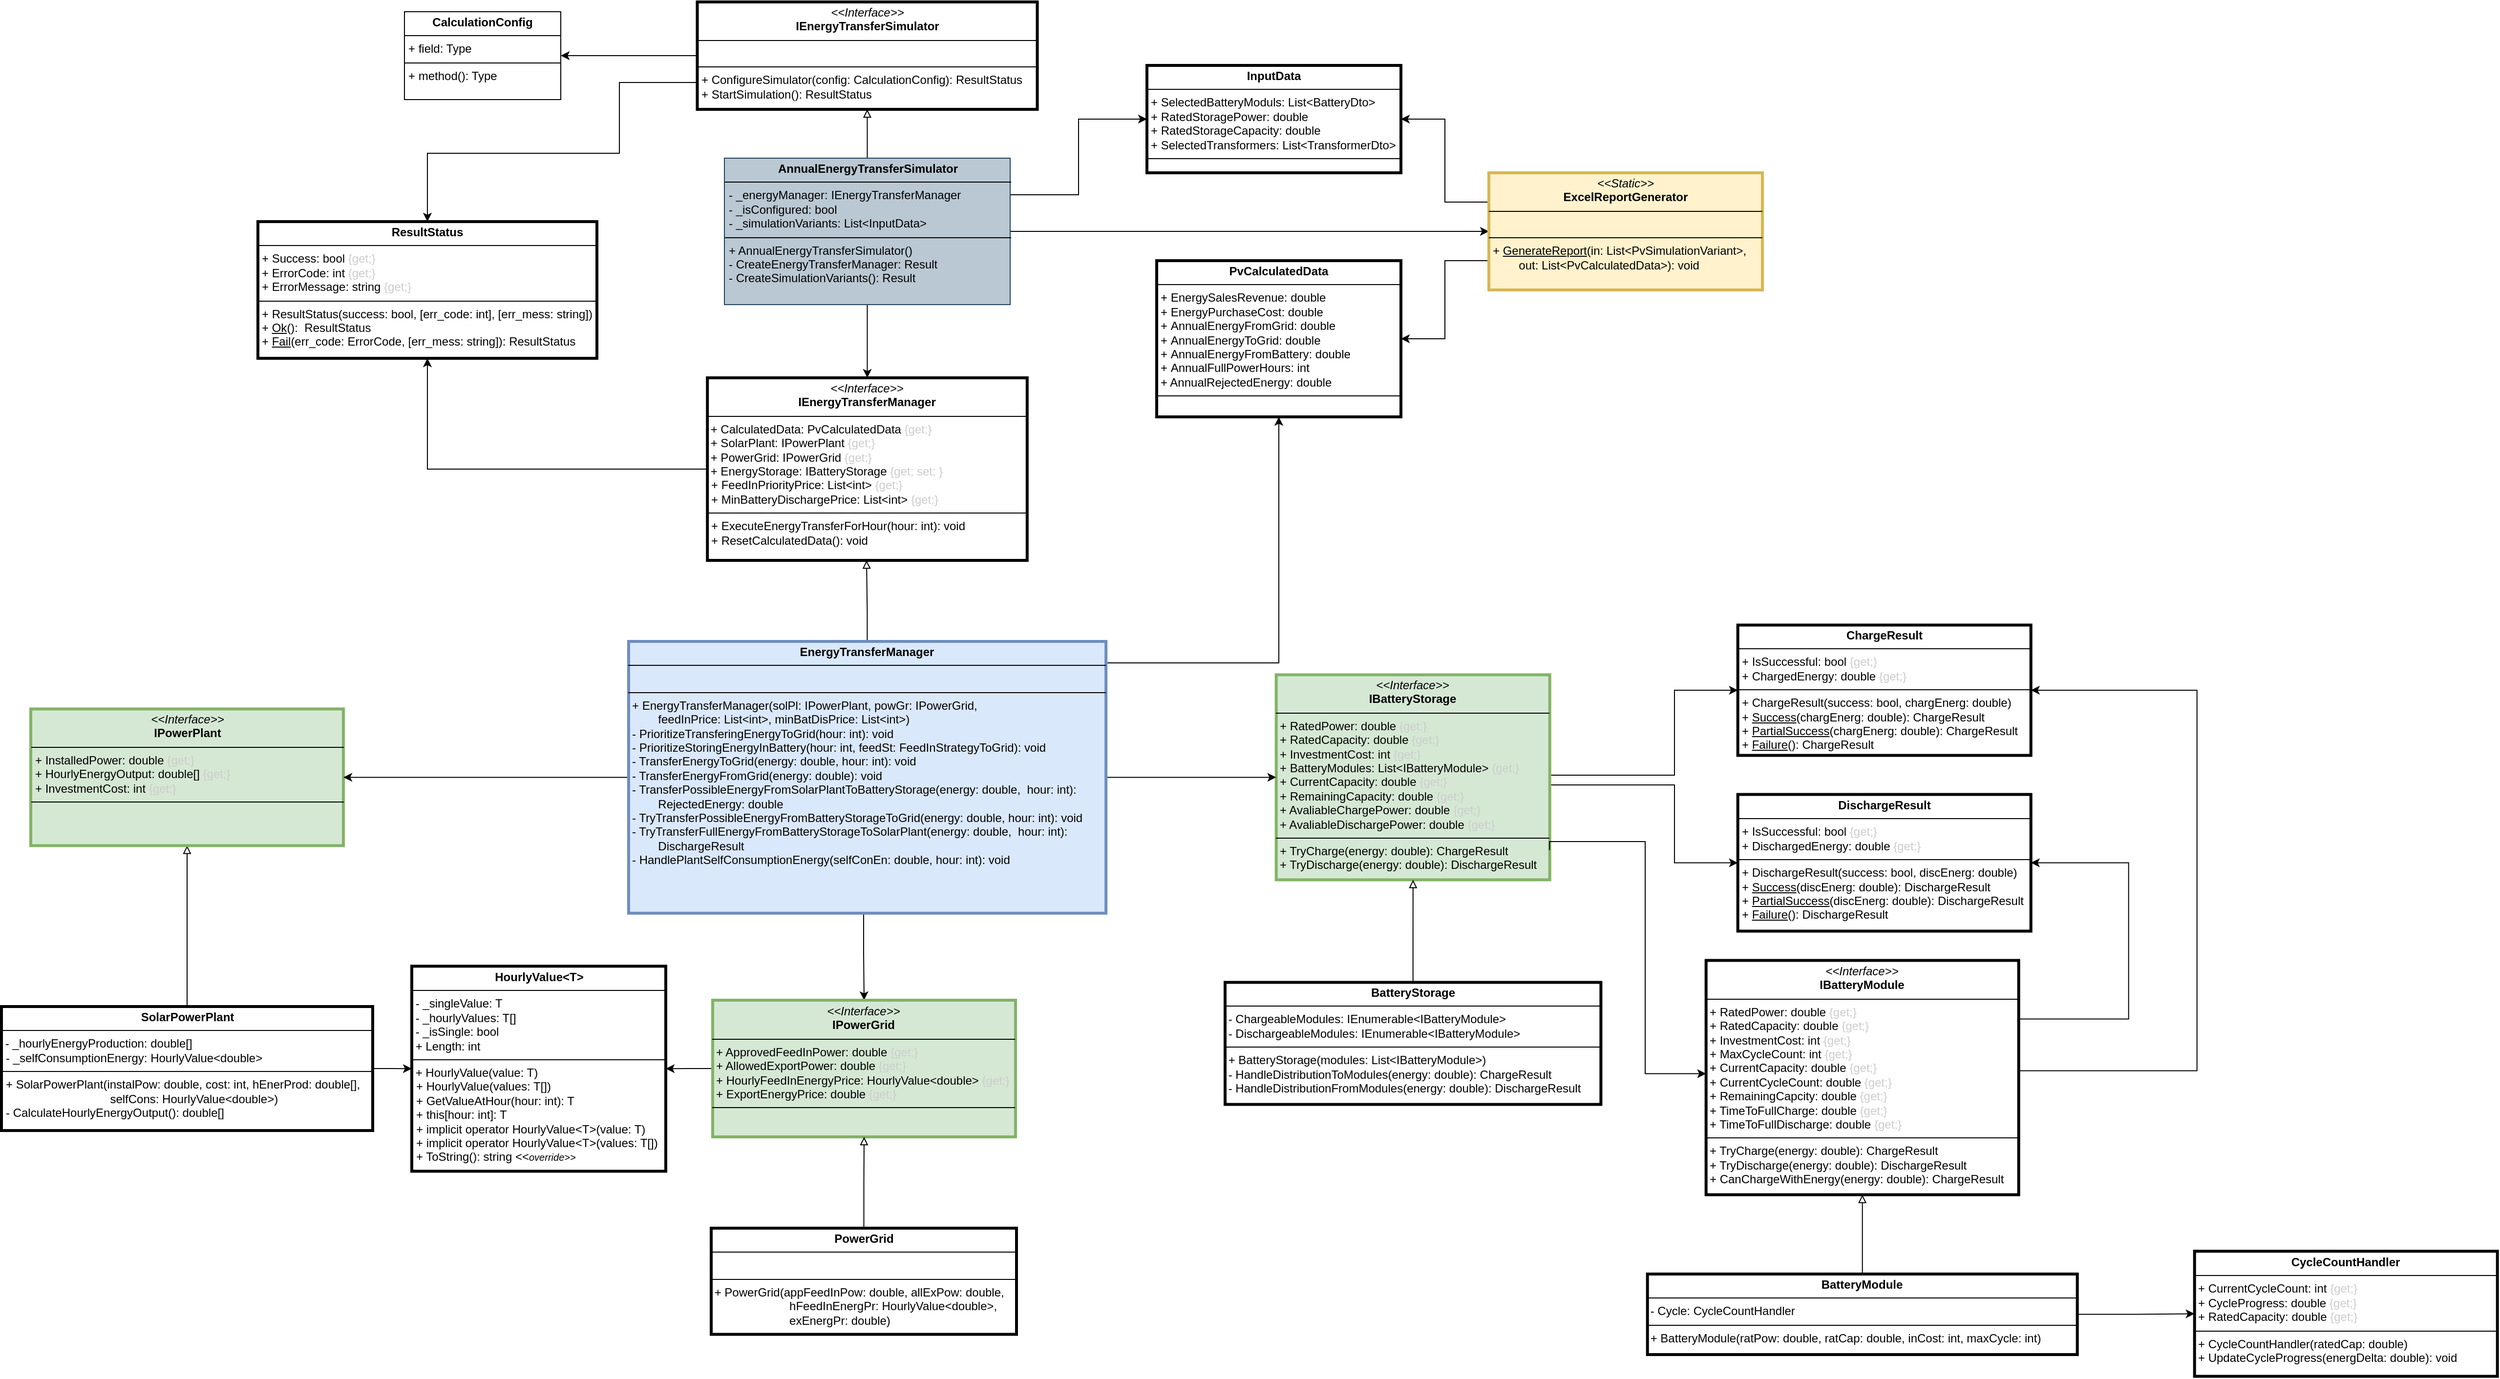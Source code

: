 <mxfile version="28.0.6" pages="2">
  <diagram name="ClassDiagram" id="Fz1SgVb4pIZPQcPt5hbG">
    <mxGraphModel dx="2827" dy="2452" grid="1" gridSize="10" guides="1" tooltips="1" connect="1" arrows="1" fold="1" page="1" pageScale="1" pageWidth="850" pageHeight="1100" math="0" shadow="0">
      <root>
        <mxCell id="0" />
        <mxCell id="1" parent="0" />
        <mxCell id="d4scRSGsKHPp8cbbEbA8-16" style="edgeStyle=orthogonalEdgeStyle;rounded=0;orthogonalLoop=1;jettySize=auto;html=1;entryX=1;entryY=0.5;entryDx=0;entryDy=0;" parent="1" source="d4scRSGsKHPp8cbbEbA8-6" target="xJd2pfn09ynUVpjx_QGJ-13" edge="1">
          <mxGeometry relative="1" as="geometry">
            <mxPoint x="647.5" y="860" as="targetPoint" />
          </mxGeometry>
        </mxCell>
        <mxCell id="xJd2pfn09ynUVpjx_QGJ-7" style="edgeStyle=orthogonalEdgeStyle;rounded=0;orthogonalLoop=1;jettySize=auto;html=1;entryX=0.5;entryY=1;entryDx=0;entryDy=0;endArrow=block;endFill=0;exitX=0.5;exitY=0;exitDx=0;exitDy=0;" parent="1" source="xJd2pfn09ynUVpjx_QGJ-12" target="xJd2pfn09ynUVpjx_QGJ-10" edge="1">
          <mxGeometry relative="1" as="geometry">
            <mxPoint x="117.5" y="626.25" as="sourcePoint" />
          </mxGeometry>
        </mxCell>
        <mxCell id="xJd2pfn09ynUVpjx_QGJ-8" style="edgeStyle=orthogonalEdgeStyle;rounded=0;orthogonalLoop=1;jettySize=auto;html=1;entryX=0;entryY=0.5;entryDx=0;entryDy=0;exitX=1;exitY=0.5;exitDx=0;exitDy=0;" parent="1" source="xJd2pfn09ynUVpjx_QGJ-12" target="xJd2pfn09ynUVpjx_QGJ-13" edge="1">
          <mxGeometry relative="1" as="geometry">
            <mxPoint x="258.75" y="667.5" as="sourcePoint" />
          </mxGeometry>
        </mxCell>
        <mxCell id="xJd2pfn09ynUVpjx_QGJ-10" value="&lt;p style=&quot;margin:0px;margin-top:4px;text-align:center;&quot;&gt;&lt;i&gt;&amp;lt;&amp;lt;Interface&amp;gt;&amp;gt;&lt;/i&gt;&lt;br&gt;&lt;b&gt;IPowerPlant&lt;/b&gt;&lt;/p&gt;&lt;hr size=&quot;1&quot; style=&quot;border-style:solid;&quot;&gt;&lt;p style=&quot;margin:0px;margin-left:4px;&quot;&gt;+ InstalledPower: double&amp;nbsp;&lt;span style=&quot;color: rgb(204, 204, 204);&quot;&gt;{get;}&lt;/span&gt;&lt;br&gt;+ HourlyEnergyOutput: double[] &lt;span style=&quot;color: rgb(204, 204, 204);&quot;&gt;{get;}&lt;/span&gt;&lt;/p&gt;&lt;p style=&quot;margin:0px;margin-left:4px;&quot;&gt;+ InvestmentCost: int &lt;span style=&quot;color: rgb(204, 204, 204);&quot;&gt;{get;}&lt;/span&gt;&lt;/p&gt;&lt;hr size=&quot;1&quot; style=&quot;border-style:solid;&quot;&gt;&lt;p style=&quot;margin:0px;margin-left:4px;&quot;&gt;&lt;br&gt;&lt;/p&gt;" style="verticalAlign=top;align=left;overflow=fill;html=1;whiteSpace=wrap;fillColor=#d5e8d4;strokeColor=#82b366;strokeWidth=3;" parent="1" vertex="1">
          <mxGeometry x="-42.5" y="459.19" width="320" height="140" as="geometry" />
        </mxCell>
        <mxCell id="xJd2pfn09ynUVpjx_QGJ-12" value="&lt;p style=&quot;margin:0px;margin-top:4px;text-align:center;&quot;&gt;&lt;b&gt;SolarPowerPlant&lt;/b&gt;&lt;/p&gt;&lt;hr size=&quot;1&quot; style=&quot;border-style:solid;&quot;&gt;&amp;nbsp;-&lt;span style=&quot;background-color: transparent; color: light-dark(rgb(0, 0, 0), rgb(255, 255, 255));&quot;&gt;&amp;nbsp;_hourlyEnergyProduction: double[]&lt;/span&gt;&lt;p style=&quot;margin: 0px 0px 0px 4px;&quot;&gt;- _selfConsumptionEnergy: HourlyValue&amp;lt;double&amp;gt;&lt;/p&gt;&lt;hr size=&quot;1&quot; style=&quot;border-style:solid;&quot;&gt;&lt;p style=&quot;margin:0px;margin-left:4px;&quot;&gt;+ SolarPowerPlant(instalPow: double, cost: int, hEnerProd: double[], &lt;span style=&quot;white-space: pre;&quot;&gt;&#x9;&lt;/span&gt;&lt;span style=&quot;white-space: pre;&quot;&gt;&#x9;&lt;/span&gt;&lt;span style=&quot;white-space: pre;&quot;&gt;&#x9;&lt;/span&gt;&lt;span style=&quot;white-space: pre;&quot;&gt;&#x9;&lt;/span&gt;selfCons: HourlyValue&amp;lt;double&amp;gt;)&lt;/p&gt;&lt;p style=&quot;margin:0px;margin-left:4px;&quot;&gt;- CalculateHourlyEnergyOutput(): double[]&lt;/p&gt;" style="verticalAlign=top;align=left;overflow=fill;html=1;whiteSpace=wrap;strokeWidth=3;" parent="1" vertex="1">
          <mxGeometry x="-72.5" y="764" width="380" height="127.01" as="geometry" />
        </mxCell>
        <mxCell id="xJd2pfn09ynUVpjx_QGJ-13" value="&lt;p style=&quot;margin:0px;margin-top:4px;text-align:center;&quot;&gt;&lt;b&gt;HourlyValue&amp;lt;T&amp;gt;&lt;/b&gt;&lt;/p&gt;&lt;hr size=&quot;1&quot; style=&quot;border-style:solid;&quot;&gt;&lt;div&gt;&amp;nbsp;- _singleValue: T&lt;/div&gt;&lt;div&gt;&amp;nbsp;- _hourlyValues: T[]&lt;/div&gt;&lt;div&gt;&amp;nbsp;- _isSingle: bool&lt;/div&gt;&lt;div&gt;&amp;nbsp;+ Length: int&lt;/div&gt;&lt;hr size=&quot;1&quot; style=&quot;border-style:solid;&quot;&gt;&amp;nbsp;+ HourlyValue(value: T)&amp;nbsp; &amp;nbsp; &amp;nbsp; &amp;nbsp; &amp;nbsp; &amp;nbsp; &amp;nbsp; &amp;nbsp; &amp;nbsp;&amp;nbsp;&lt;p style=&quot;margin:0px;margin-left:4px;&quot;&gt;+ HourlyValue(values: T[])&amp;nbsp; &amp;nbsp; &amp;nbsp; &amp;nbsp; &amp;nbsp; &amp;nbsp; &amp;nbsp;&amp;nbsp;&lt;br&gt;+ GetValueAtHour(hour: int): T&lt;/p&gt;&lt;p style=&quot;margin:0px;margin-left:4px;&quot;&gt;+ this[hour: int]: T&lt;/p&gt;&lt;p style=&quot;margin:0px;margin-left:4px;&quot;&gt;+ implicit operator HourlyValue&amp;lt;T&amp;gt;(value: T)&lt;br&gt;+ implicit operator HourlyValue&amp;lt;T&amp;gt;(values: T[])&lt;/p&gt;&lt;p style=&quot;margin:0px;margin-left:4px;&quot;&gt;+ ToString(): string &amp;lt;&amp;lt;&lt;i&gt;&lt;font style=&quot;font-size: 10px;&quot;&gt;override&amp;gt;&amp;gt;&lt;/font&gt;&lt;/i&gt;&lt;/p&gt;" style="verticalAlign=top;align=left;overflow=fill;html=1;whiteSpace=wrap;strokeWidth=3;" parent="1" vertex="1">
          <mxGeometry x="347.5" y="722.68" width="260" height="210" as="geometry" />
        </mxCell>
        <mxCell id="74v_1Q-8GCGpm79nwkMR-2" style="edgeStyle=orthogonalEdgeStyle;rounded=0;orthogonalLoop=1;jettySize=auto;html=1;entryX=1;entryY=0.5;entryDx=0;entryDy=0;" parent="1" source="xJd2pfn09ynUVpjx_QGJ-14" target="jiTqrFprnVyUfZZ7GHk6-1" edge="1">
          <mxGeometry relative="1" as="geometry">
            <Array as="points">
              <mxPoint x="2174.84" y="829.75" />
              <mxPoint x="2174.84" y="439.75" />
            </Array>
          </mxGeometry>
        </mxCell>
        <mxCell id="xJd2pfn09ynUVpjx_QGJ-14" value="&lt;p style=&quot;margin:0px;margin-top:4px;text-align:center;&quot;&gt;&lt;i&gt;&amp;lt;&amp;lt;Interface&amp;gt;&amp;gt;&lt;/i&gt;&lt;br&gt;&lt;b&gt;IBatteryModule&lt;/b&gt;&lt;/p&gt;&lt;hr size=&quot;1&quot; style=&quot;border-style:solid;&quot;&gt;&lt;p style=&quot;margin:0px;margin-left:4px;&quot;&gt;+ RatedPower: double&amp;nbsp;&lt;span style=&quot;color: rgb(204, 204, 204);&quot;&gt;{get;}&lt;/span&gt;&lt;br&gt;+ RatedCapacity: double &lt;span style=&quot;color: rgb(204, 204, 204);&quot;&gt;{get;}&lt;/span&gt;&lt;/p&gt;&lt;p style=&quot;margin:0px;margin-left:4px;&quot;&gt;+ InvestmentCost: int &lt;span style=&quot;color: rgb(204, 204, 204);&quot;&gt;{get;}&lt;/span&gt;&lt;/p&gt;&lt;p style=&quot;margin:0px;margin-left:4px;&quot;&gt;+ MaxCycleCount: int &lt;span style=&quot;color: rgb(204, 204, 204);&quot;&gt;{get;}&lt;/span&gt;&lt;/p&gt;&lt;p style=&quot;margin:0px;margin-left:4px;&quot;&gt;+ CurrentCapacity: double&amp;nbsp;&lt;span style=&quot;color: rgb(204, 204, 204);&quot;&gt;{get;}&lt;/span&gt;&lt;/p&gt;&lt;p style=&quot;margin:0px;margin-left:4px;&quot;&gt;+ CurrentCycleCount: double&amp;nbsp;&lt;span style=&quot;color: rgb(204, 204, 204);&quot;&gt;&lt;font color=&quot;#cccccc&quot;&gt;{get;}&lt;/font&gt;&lt;br&gt;&lt;font style=&quot;color: rgb(0, 0, 0);&quot;&gt;+ RemainingCapcity: double&lt;/font&gt;&lt;/span&gt;&lt;span style=&quot;color: rgb(204, 204, 204);&quot;&gt;&amp;nbsp;&lt;/span&gt;&lt;span style=&quot;color: rgb(204, 204, 204); background-color: transparent;&quot;&gt;{get;}&lt;br&gt;&lt;span style=&quot;color: rgb(204, 204, 204);&quot;&gt;&lt;font style=&quot;color: rgb(0, 0, 0);&quot;&gt;+ TimeToFullCharge: double&lt;/font&gt;&lt;/span&gt;&lt;span style=&quot;color: rgb(204, 204, 204);&quot;&gt;&amp;nbsp;&lt;/span&gt;&lt;span style=&quot;background-color: transparent; color: rgb(204, 204, 204);&quot;&gt;{get;}&lt;br&gt;&lt;span style=&quot;color: rgb(204, 204, 204);&quot;&gt;&lt;font style=&quot;color: rgb(0, 0, 0);&quot;&gt;+ TimeToFullDischarge: double&lt;/font&gt;&lt;/span&gt;&lt;span style=&quot;color: rgb(204, 204, 204);&quot;&gt;&amp;nbsp;&lt;/span&gt;&lt;span style=&quot;background-color: transparent; color: rgb(204, 204, 204);&quot;&gt;{get;}&lt;/span&gt;&lt;/span&gt;&lt;/span&gt;&lt;/p&gt;&lt;hr size=&quot;1&quot; style=&quot;border-style:solid;&quot;&gt;&lt;p style=&quot;margin:0px;margin-left:4px;&quot;&gt;+ TryCharge(energy: double): ChargeResult&lt;/p&gt;&lt;p style=&quot;margin:0px;margin-left:4px;&quot;&gt;+ TryDischarge(energy: double): DischargeResult&lt;/p&gt;&lt;p style=&quot;margin:0px;margin-left:4px;&quot;&gt;+ CanChargeWithEnergy(energy: double): ChargeResult&lt;/p&gt;" style="verticalAlign=top;align=left;overflow=fill;html=1;whiteSpace=wrap;strokeWidth=3;" parent="1" vertex="1">
          <mxGeometry x="1672.34" y="716.75" width="320" height="240" as="geometry" />
        </mxCell>
        <mxCell id="xJd2pfn09ynUVpjx_QGJ-15" value="" style="edgeStyle=orthogonalEdgeStyle;rounded=0;orthogonalLoop=1;jettySize=auto;html=1;endArrow=block;endFill=0;" parent="1" source="xJd2pfn09ynUVpjx_QGJ-16" target="xJd2pfn09ynUVpjx_QGJ-14" edge="1">
          <mxGeometry relative="1" as="geometry" />
        </mxCell>
        <mxCell id="xJd2pfn09ynUVpjx_QGJ-22" value="" style="edgeStyle=orthogonalEdgeStyle;rounded=0;orthogonalLoop=1;jettySize=auto;html=1;" parent="1" source="xJd2pfn09ynUVpjx_QGJ-16" target="xJd2pfn09ynUVpjx_QGJ-21" edge="1">
          <mxGeometry relative="1" as="geometry" />
        </mxCell>
        <mxCell id="xJd2pfn09ynUVpjx_QGJ-16" value="&lt;p style=&quot;margin:0px;margin-top:4px;text-align:center;&quot;&gt;&lt;b&gt;BatteryModule&lt;/b&gt;&lt;/p&gt;&lt;hr size=&quot;1&quot; style=&quot;border-style:solid;&quot;&gt;&lt;div&gt;&amp;nbsp;&lt;span style=&quot;background-color: transparent; color: light-dark(rgb(0, 0, 0), rgb(255, 255, 255));&quot;&gt;- Cycle: CycleCountHandler&lt;/span&gt;&lt;/div&gt;&lt;hr size=&quot;1&quot; style=&quot;border-style:solid;&quot;&gt;&amp;nbsp;+ BatteryModule(ratPow: double, ratCap: double, inCost: int, maxCycle: int)" style="verticalAlign=top;align=left;overflow=fill;html=1;whiteSpace=wrap;strokeWidth=3;" parent="1" vertex="1">
          <mxGeometry x="1612.34" y="1037.99" width="440" height="82.5" as="geometry" />
        </mxCell>
        <mxCell id="jiTqrFprnVyUfZZ7GHk6-3" style="edgeStyle=orthogonalEdgeStyle;rounded=0;orthogonalLoop=1;jettySize=auto;html=1;entryX=0;entryY=0.5;entryDx=0;entryDy=0;" parent="1" source="xJd2pfn09ynUVpjx_QGJ-17" target="jiTqrFprnVyUfZZ7GHk6-1" edge="1">
          <mxGeometry relative="1" as="geometry">
            <Array as="points">
              <mxPoint x="1640" y="527" />
              <mxPoint x="1640" y="440" />
            </Array>
          </mxGeometry>
        </mxCell>
        <mxCell id="jiTqrFprnVyUfZZ7GHk6-4" style="edgeStyle=orthogonalEdgeStyle;rounded=0;orthogonalLoop=1;jettySize=auto;html=1;entryX=0;entryY=0.5;entryDx=0;entryDy=0;" parent="1" source="xJd2pfn09ynUVpjx_QGJ-17" target="jiTqrFprnVyUfZZ7GHk6-2" edge="1">
          <mxGeometry relative="1" as="geometry">
            <Array as="points">
              <mxPoint x="1640" y="537" />
              <mxPoint x="1640" y="617" />
            </Array>
          </mxGeometry>
        </mxCell>
        <mxCell id="xJd2pfn09ynUVpjx_QGJ-17" value="&lt;p style=&quot;margin:0px;margin-top:4px;text-align:center;&quot;&gt;&lt;i&gt;&amp;lt;&amp;lt;Interface&amp;gt;&amp;gt;&lt;/i&gt;&lt;br&gt;&lt;b&gt;IBatteryStorage&lt;/b&gt;&lt;/p&gt;&lt;hr size=&quot;1&quot; style=&quot;border-style:solid;&quot;&gt;&lt;p style=&quot;margin:0px;margin-left:4px;&quot;&gt;+ RatedPower: double&amp;nbsp;&lt;span style=&quot;color: rgb(204, 204, 204);&quot;&gt;{get;}&lt;/span&gt;&lt;br&gt;+ RatedCapacity: double &lt;span style=&quot;color: rgb(204, 204, 204);&quot;&gt;{get;}&lt;/span&gt;&lt;/p&gt;&lt;p style=&quot;margin:0px;margin-left:4px;&quot;&gt;+ InvestmentCost: int &lt;span style=&quot;color: rgb(204, 204, 204);&quot;&gt;{get;}&lt;/span&gt;&lt;/p&gt;&lt;p style=&quot;margin:0px;margin-left:4px;&quot;&gt;+ BatteryModules: List&amp;lt;IBatteryModule&amp;gt;&amp;nbsp;&lt;span style=&quot;color: rgb(204, 204, 204);&quot;&gt;{get;}&lt;/span&gt;&lt;/p&gt;&lt;p style=&quot;margin:0px;margin-left:4px;&quot;&gt;+ CurrentCapacity: double&amp;nbsp;&lt;span style=&quot;color: rgb(204, 204, 204);&quot;&gt;{get;}&lt;br&gt;&lt;span style=&quot;color: rgb(0, 0, 0);&quot;&gt;+ RemainingCapacity: double&amp;nbsp;&lt;/span&gt;&lt;span style=&quot;color: rgb(204, 204, 204);&quot;&gt;{get;}&lt;/span&gt;&lt;/span&gt;&lt;/p&gt;&lt;p style=&quot;margin:0px;margin-left:4px;&quot;&gt;+ AvaliableChargePower: double&amp;nbsp;&lt;span style=&quot;color: rgb(204, 204, 204);&quot;&gt;{get;}&lt;/span&gt;&lt;/p&gt;&lt;p style=&quot;margin:0px;margin-left:4px;&quot;&gt;&lt;span style=&quot;color: rgb(204, 204, 204);&quot;&gt;&lt;span style=&quot;color: rgb(0, 0, 0);&quot;&gt;+ AvaliableDischargePower: double&amp;nbsp;&lt;/span&gt;&lt;span style=&quot;color: rgb(204, 204, 204);&quot;&gt;{get;}&lt;/span&gt;&lt;/span&gt;&lt;/p&gt;&lt;hr size=&quot;1&quot; style=&quot;border-style:solid;&quot;&gt;&lt;p style=&quot;margin:0px;margin-left:4px;&quot;&gt;+ TryCharge(energy: double): ChargeResult&lt;/p&gt;&lt;p style=&quot;margin:0px;margin-left:4px;&quot;&gt;+ TryDischarge(energy: double): DischargeResult&lt;/p&gt;" style="verticalAlign=top;align=left;overflow=fill;html=1;whiteSpace=wrap;fillColor=#d5e8d4;strokeColor=#82b366;strokeWidth=3;" parent="1" vertex="1">
          <mxGeometry x="1232.35" y="424.19" width="280" height="210" as="geometry" />
        </mxCell>
        <mxCell id="xJd2pfn09ynUVpjx_QGJ-18" value="" style="edgeStyle=orthogonalEdgeStyle;rounded=0;orthogonalLoop=1;jettySize=auto;html=1;endArrow=block;endFill=0;" parent="1" source="xJd2pfn09ynUVpjx_QGJ-20" target="xJd2pfn09ynUVpjx_QGJ-17" edge="1">
          <mxGeometry relative="1" as="geometry" />
        </mxCell>
        <mxCell id="xJd2pfn09ynUVpjx_QGJ-19" style="edgeStyle=orthogonalEdgeStyle;rounded=0;orthogonalLoop=1;jettySize=auto;html=1;entryX=0;entryY=0.5;entryDx=0;entryDy=0;exitX=0.999;exitY=0.855;exitDx=0;exitDy=0;exitPerimeter=0;" parent="1" source="xJd2pfn09ynUVpjx_QGJ-17" edge="1">
          <mxGeometry relative="1" as="geometry">
            <Array as="points">
              <mxPoint x="1610" y="595" />
              <mxPoint x="1610" y="833" />
            </Array>
            <mxPoint x="1514.84" y="651.75" as="sourcePoint" />
            <mxPoint x="1672.34" y="832.75" as="targetPoint" />
          </mxGeometry>
        </mxCell>
        <mxCell id="xJd2pfn09ynUVpjx_QGJ-20" value="&lt;p style=&quot;margin:0px;margin-top:4px;text-align:center;&quot;&gt;&lt;b&gt;BatteryStorage&lt;/b&gt;&lt;/p&gt;&lt;hr size=&quot;1&quot; style=&quot;border-style:solid;&quot;&gt;&lt;div&gt;&amp;nbsp;- ChargeableModules: IEnumerable&amp;lt;IBatteryModule&amp;gt;&lt;br&gt;&amp;nbsp;- DischargeableModules: IEnumerable&amp;lt;IBatteryModule&amp;gt;&lt;/div&gt;&lt;hr size=&quot;1&quot; style=&quot;border-style:solid;&quot;&gt;&amp;nbsp;+ BatteryStorage(modules: List&amp;lt;IBatteryModule&amp;gt;)&lt;div&gt;&amp;nbsp;- HandleDistributionToModules(energy: double): ChargeResult&lt;/div&gt;&lt;div&gt;&amp;nbsp;- HandleDistributionFromModules(energy: double): DischargeResult&lt;/div&gt;" style="verticalAlign=top;align=left;overflow=fill;html=1;whiteSpace=wrap;strokeWidth=3;" parent="1" vertex="1">
          <mxGeometry x="1180.0" y="739.24" width="384.69" height="125.01" as="geometry" />
        </mxCell>
        <mxCell id="xJd2pfn09ynUVpjx_QGJ-21" value="&lt;p style=&quot;margin:0px;margin-top:4px;text-align:center;&quot;&gt;&lt;b&gt;CycleCountHandler&lt;/b&gt;&lt;/p&gt;&lt;hr size=&quot;1&quot; style=&quot;border-style:solid;&quot;&gt;&lt;p style=&quot;margin:0px;margin-left:4px;&quot;&gt;&lt;span style=&quot;background-color: transparent; color: light-dark(rgb(0, 0, 0), rgb(255, 255, 255));&quot;&gt;+ CurrentCycleCount: int&amp;nbsp;&lt;/span&gt;&lt;span style=&quot;background-color: transparent; color: rgb(204, 204, 204);&quot;&gt;{get;}&lt;/span&gt;&lt;/p&gt;&lt;p style=&quot;margin:0px;margin-left:4px;&quot;&gt;+ CycleProgress: double&amp;nbsp;&lt;span style=&quot;color: rgb(204, 204, 204);&quot;&gt;{get;}&lt;/span&gt;&lt;/p&gt;&lt;p style=&quot;margin:0px;margin-left:4px;&quot;&gt;+ RatedCapacity: double&amp;nbsp;&lt;span style=&quot;color: rgb(204, 204, 204);&quot;&gt;{get;}&lt;/span&gt;&lt;/p&gt;&lt;hr size=&quot;1&quot; style=&quot;border-style:solid;&quot;&gt;&lt;p style=&quot;margin:0px;margin-left:4px;&quot;&gt;+ CycleCountHandler(ratedCap: double)&lt;/p&gt;&lt;p style=&quot;margin:0px;margin-left:4px;&quot;&gt;+ UpdateCycleProgress(energDelta: double): void&lt;/p&gt;" style="verticalAlign=top;align=left;overflow=fill;html=1;whiteSpace=wrap;strokeWidth=3;" parent="1" vertex="1">
          <mxGeometry x="2172.34" y="1014.62" width="310" height="128.13" as="geometry" />
        </mxCell>
        <mxCell id="qoGXGnl5xCeZF2z-fg2N-1" style="edgeStyle=orthogonalEdgeStyle;rounded=0;orthogonalLoop=1;jettySize=auto;html=1;entryX=0.5;entryY=1;entryDx=0;entryDy=0;" parent="1" source="d4scRSGsKHPp8cbbEbA8-1" target="36R46VaEtXLXS3W97MRg-3" edge="1">
          <mxGeometry relative="1" as="geometry" />
        </mxCell>
        <mxCell id="d4scRSGsKHPp8cbbEbA8-1" value="&lt;p style=&quot;margin:0px;margin-top:4px;text-align:center;&quot;&gt;&lt;i&gt;&amp;lt;&amp;lt;Interface&amp;gt;&amp;gt;&lt;/i&gt;&lt;br&gt;&lt;b&gt;IEnergyTransferManager&lt;/b&gt;&lt;/p&gt;&lt;hr size=&quot;1&quot; style=&quot;border-style:solid;&quot;&gt;&amp;nbsp;+ CalculatedData: PvCalculatedData&amp;nbsp;&lt;span style=&quot;color: rgb(204, 204, 204);&quot;&gt;{get;}&lt;/span&gt;&lt;div&gt;&lt;font color=&quot;#cccccc&quot;&gt;&amp;nbsp;&lt;/font&gt;&lt;font style=&quot;color: rgb(0, 0, 0);&quot;&gt;+ SolarPlant: IPowerPlant&lt;/font&gt;&lt;font color=&quot;#cccccc&quot;&gt;&amp;nbsp;&lt;/font&gt;&lt;span style=&quot;color: rgb(204, 204, 204);&quot;&gt;{get;}&lt;/span&gt;&lt;/div&gt;&lt;div&gt;&lt;font color=&quot;#cccccc&quot;&gt;&amp;nbsp;&lt;/font&gt;&lt;font style=&quot;color: rgb(0, 0, 0);&quot;&gt;+ PowerGrid: IPowerGrid&amp;nbsp;&lt;/font&gt;&lt;span style=&quot;color: rgb(204, 204, 204);&quot;&gt;{get;}&lt;br&gt;&lt;font color=&quot;#cccccc&quot;&gt;&amp;nbsp;&lt;/font&gt;&lt;font style=&quot;color: rgb(0, 0, 0);&quot;&gt;+ EnergyStorage: IBatteryStorage&lt;/font&gt;&lt;font style=&quot;color: rgb(0, 0, 0);&quot;&gt;&amp;nbsp;&lt;/font&gt;&lt;span style=&quot;color: rgb(204, 204, 204);&quot;&gt;{get; set; }&lt;/span&gt;&lt;/span&gt;&lt;/div&gt;&lt;p style=&quot;margin: 0px 0px 0px 4px;&quot;&gt;+ FeedInPriorityPrice: List&amp;lt;int&amp;gt;&lt;font style=&quot;background-color: transparent; color: rgb(0, 0, 0);&quot;&gt;&amp;nbsp;&lt;/font&gt;&lt;span style=&quot;background-color: transparent; color: rgb(204, 204, 204);&quot;&gt;{get;}&lt;/span&gt;&lt;/p&gt;&lt;p style=&quot;margin: 0px 0px 0px 4px;&quot;&gt;+ MinBatteryDischargePrice: List&amp;lt;int&amp;gt;&lt;font style=&quot;background-color: transparent; color: rgb(0, 0, 0);&quot;&gt;&amp;nbsp;&lt;/font&gt;&lt;span style=&quot;background-color: transparent; color: rgb(204, 204, 204);&quot;&gt;{get;}&lt;/span&gt;&lt;/p&gt;&lt;div&gt;&lt;div&gt;&lt;div&gt;&lt;hr size=&quot;1&quot; style=&quot;border-style:solid;&quot;&gt;&lt;p style=&quot;margin:0px;margin-left:4px;&quot;&gt;+ ExecuteEnergyTransferForHour(hour: int): void&lt;/p&gt;&lt;p style=&quot;margin:0px;margin-left:4px;&quot;&gt;+ ResetCalculatedData(): void&lt;/p&gt;&lt;/div&gt;&lt;/div&gt;&lt;/div&gt;" style="verticalAlign=top;align=left;overflow=fill;html=1;whiteSpace=wrap;strokeWidth=3;" parent="1" vertex="1">
          <mxGeometry x="650.1" y="120" width="327.31" height="187" as="geometry" />
        </mxCell>
        <mxCell id="d4scRSGsKHPp8cbbEbA8-3" value="" style="edgeStyle=orthogonalEdgeStyle;rounded=0;orthogonalLoop=1;jettySize=auto;html=1;endArrow=block;endFill=0;" parent="1" source="d4scRSGsKHPp8cbbEbA8-2" target="d4scRSGsKHPp8cbbEbA8-1" edge="1">
          <mxGeometry relative="1" as="geometry">
            <Array as="points">
              <mxPoint x="813" y="360" />
              <mxPoint x="813" y="360" />
            </Array>
          </mxGeometry>
        </mxCell>
        <mxCell id="d4scRSGsKHPp8cbbEbA8-4" style="edgeStyle=orthogonalEdgeStyle;rounded=0;orthogonalLoop=1;jettySize=auto;html=1;entryX=1;entryY=0.5;entryDx=0;entryDy=0;" parent="1" source="d4scRSGsKHPp8cbbEbA8-2" target="xJd2pfn09ynUVpjx_QGJ-10" edge="1">
          <mxGeometry relative="1" as="geometry" />
        </mxCell>
        <mxCell id="d4scRSGsKHPp8cbbEbA8-5" style="edgeStyle=orthogonalEdgeStyle;rounded=0;orthogonalLoop=1;jettySize=auto;html=1;entryX=0;entryY=0.5;entryDx=0;entryDy=0;" parent="1" source="d4scRSGsKHPp8cbbEbA8-2" target="xJd2pfn09ynUVpjx_QGJ-17" edge="1">
          <mxGeometry relative="1" as="geometry" />
        </mxCell>
        <mxCell id="d4scRSGsKHPp8cbbEbA8-8" style="edgeStyle=orthogonalEdgeStyle;rounded=0;orthogonalLoop=1;jettySize=auto;html=1;entryX=0.5;entryY=0;entryDx=0;entryDy=0;" parent="1" target="d4scRSGsKHPp8cbbEbA8-6" edge="1">
          <mxGeometry relative="1" as="geometry">
            <mxPoint x="815.727" y="660.0" as="sourcePoint" />
            <mxPoint x="840" y="710" as="targetPoint" />
            <Array as="points">
              <mxPoint x="810" y="660" />
              <mxPoint x="810" y="710" />
              <mxPoint x="811" y="710" />
            </Array>
          </mxGeometry>
        </mxCell>
        <mxCell id="jiTqrFprnVyUfZZ7GHk6-19" style="edgeStyle=orthogonalEdgeStyle;rounded=0;orthogonalLoop=1;jettySize=auto;html=1;exitX=1.003;exitY=0.079;exitDx=0;exitDy=0;entryX=0.5;entryY=1;entryDx=0;entryDy=0;exitPerimeter=0;" parent="1" source="d4scRSGsKHPp8cbbEbA8-2" target="jiTqrFprnVyUfZZ7GHk6-8" edge="1">
          <mxGeometry relative="1" as="geometry">
            <Array as="points">
              <mxPoint x="1235" y="412" />
            </Array>
          </mxGeometry>
        </mxCell>
        <mxCell id="d4scRSGsKHPp8cbbEbA8-2" value="&lt;p style=&quot;margin:0px;margin-top:4px;text-align:center;&quot;&gt;&lt;b&gt;EnergyTransferManager&lt;/b&gt;&lt;/p&gt;&lt;hr size=&quot;1&quot; style=&quot;border-style:solid;&quot;&gt;&lt;p style=&quot;margin:0px;margin-left:4px;&quot;&gt;&lt;br&gt;&lt;/p&gt;&lt;hr size=&quot;1&quot; style=&quot;border-style:solid;&quot;&gt;&lt;p style=&quot;margin:0px;margin-left:4px;&quot;&gt;+ EnergyTransferManager(solPl: IPowerPlant, powGr: IPowerGrid, &lt;br&gt;&lt;span style=&quot;white-space: pre;&quot;&gt;&#x9;&lt;/span&gt;feedInPrice: List&amp;lt;int&amp;gt;,&amp;nbsp;&lt;span style=&quot;background-color: transparent; color: light-dark(rgb(0, 0, 0), rgb(255, 255, 255));&quot;&gt;minBatDisPrice: List&amp;lt;int&amp;gt;)&lt;/span&gt;&lt;/p&gt;&lt;p style=&quot;margin:0px;margin-left:4px;&quot;&gt;- PrioritizeTransferingEnergyToGrid(hour: int): void&lt;/p&gt;&lt;p style=&quot;margin:0px;margin-left:4px;&quot;&gt;- PrioritizeStoringEnergyInBattery(hour: int, feedSt: FeedInStrategyToGrid): void&lt;/p&gt;&lt;p style=&quot;margin:0px;margin-left:4px;&quot;&gt;- TransferEnergyToGrid(energy: double, hour: int): void&lt;/p&gt;&lt;p style=&quot;margin:0px;margin-left:4px;&quot;&gt;- TransferEnergyFromGrid(energy: double): void&lt;/p&gt;&lt;p style=&quot;margin:0px;margin-left:4px;&quot;&gt;- TransferPossibleEnergyFromSolarPlantToBatteryStorage(energy: double,&amp;nbsp; hour: int): &lt;span style=&quot;white-space: pre;&quot;&gt;&#x9;&lt;/span&gt;RejectedEnergy: double&lt;/p&gt;&lt;p style=&quot;margin:0px;margin-left:4px;&quot;&gt;- TryTransferPossibleEnergyFromBatteryStorageToGrid(energy: double, hour: int): void&lt;/p&gt;&lt;p style=&quot;margin:0px;margin-left:4px;&quot;&gt;- TryTransferFullEnergyFromBatteryStorageToSolarPlant(energy: double,&amp;nbsp; hour: int): &lt;span style=&quot;white-space: pre;&quot;&gt;&#x9;&lt;/span&gt;DischargeResult&lt;/p&gt;&lt;p style=&quot;margin:0px;margin-left:4px;&quot;&gt;- HandlePlantSelfConsumptionEnergy(selfConEn: double, hour: int): void&lt;/p&gt;&lt;p style=&quot;margin:0px;margin-left:4px;&quot;&gt;&lt;br&gt;&lt;/p&gt;&lt;p style=&quot;margin:0px;margin-left:4px;&quot;&gt;&lt;/p&gt;" style="verticalAlign=top;align=left;overflow=fill;html=1;whiteSpace=wrap;fillColor=#dae8fc;strokeColor=#6c8ebf;strokeWidth=3;" parent="1" vertex="1">
          <mxGeometry x="569.44" y="390" width="488.63" height="278.38" as="geometry" />
        </mxCell>
        <mxCell id="d4scRSGsKHPp8cbbEbA8-6" value="&lt;p style=&quot;margin:0px;margin-top:4px;text-align:center;&quot;&gt;&lt;i&gt;&amp;lt;&amp;lt;Interface&amp;gt;&amp;gt;&lt;/i&gt;&lt;br&gt;&lt;b&gt;IPowerGrid&lt;/b&gt;&lt;/p&gt;&lt;hr size=&quot;1&quot; style=&quot;border-style:solid;&quot;&gt;&lt;p style=&quot;margin:0px;margin-left:4px;&quot;&gt;+ ApprovedFeedInPower: double&amp;nbsp;&lt;span style=&quot;color: rgb(204, 204, 204);&quot;&gt;{get;}&lt;/span&gt;&lt;br&gt;+ AllowedExportPower: double&amp;nbsp;&lt;span style=&quot;color: rgb(204, 204, 204);&quot;&gt;{get;}&lt;/span&gt;&lt;/p&gt;&lt;p style=&quot;margin:0px;margin-left:4px;&quot;&gt;+&amp;nbsp;HourlyFeedInEnergyPrice: HourlyValue&amp;lt;double&amp;gt;&amp;nbsp;&lt;span style=&quot;color: rgb(204, 204, 204);&quot;&gt;{get;}&lt;/span&gt;&lt;/p&gt;&lt;p style=&quot;margin:0px;margin-left:4px;&quot;&gt;+ ExportEnergyPrice: double&amp;nbsp;&lt;span style=&quot;color: rgb(204, 204, 204);&quot;&gt;{get;}&lt;/span&gt;&lt;/p&gt;&lt;hr size=&quot;1&quot; style=&quot;border-style:solid;&quot;&gt;&lt;p style=&quot;margin:0px;margin-left:4px;&quot;&gt;&lt;br&gt;&lt;/p&gt;" style="verticalAlign=top;align=left;overflow=fill;html=1;whiteSpace=wrap;fillColor=#d5e8d4;strokeColor=#82b366;strokeWidth=3;" parent="1" vertex="1">
          <mxGeometry x="655.49" y="757.5" width="310.01" height="140" as="geometry" />
        </mxCell>
        <mxCell id="d4scRSGsKHPp8cbbEbA8-9" style="edgeStyle=orthogonalEdgeStyle;rounded=0;orthogonalLoop=1;jettySize=auto;html=1;entryX=0.5;entryY=1;entryDx=0;entryDy=0;endArrow=block;endFill=0;" parent="1" source="d4scRSGsKHPp8cbbEbA8-7" target="d4scRSGsKHPp8cbbEbA8-6" edge="1">
          <mxGeometry relative="1" as="geometry" />
        </mxCell>
        <mxCell id="d4scRSGsKHPp8cbbEbA8-7" value="&lt;p style=&quot;margin:0px;margin-top:4px;text-align:center;&quot;&gt;&lt;b&gt;PowerGrid&lt;/b&gt;&lt;/p&gt;&lt;hr size=&quot;1&quot; style=&quot;border-style:solid;&quot;&gt;&lt;p style=&quot;margin:0px;margin-left:4px;&quot;&gt;&lt;br&gt;&lt;/p&gt;&lt;hr size=&quot;1&quot; style=&quot;border-style:solid;&quot;&gt;&amp;nbsp;+ PowerGrid(appFeedInPow: double, allExPow: double, &lt;span style=&quot;white-space: pre;&quot;&gt;&#x9;&lt;/span&gt;&lt;span style=&quot;white-space: pre;&quot;&gt;&#x9;&lt;/span&gt;&lt;span style=&quot;white-space: pre;&quot;&gt;&#x9;&lt;/span&gt;hFeedInEnergPr: HourlyValue&amp;lt;double&amp;gt;, &lt;span style=&quot;white-space: pre;&quot;&gt;&#x9;&lt;/span&gt;&lt;span style=&quot;white-space: pre;&quot;&gt;&#x9;&lt;/span&gt;&lt;span style=&quot;white-space: pre;&quot;&gt;&#x9;&lt;/span&gt;exEnergPr: double)" style="verticalAlign=top;align=left;overflow=fill;html=1;whiteSpace=wrap;strokeWidth=3;" parent="1" vertex="1">
          <mxGeometry x="653.99" y="991" width="312.51" height="108.76" as="geometry" />
        </mxCell>
        <mxCell id="jiTqrFprnVyUfZZ7GHk6-1" value="&lt;p style=&quot;margin:0px;margin-top:4px;text-align:center;&quot;&gt;&lt;b&gt;ChargeResult&lt;/b&gt;&lt;/p&gt;&lt;hr size=&quot;1&quot; style=&quot;border-style:solid;&quot;&gt;&lt;p style=&quot;margin:0px;margin-left:4px;&quot;&gt;+ IsSuccessful: bool&amp;nbsp;&lt;span style=&quot;color: rgb(204, 204, 204); background-color: transparent;&quot;&gt;{get;}&lt;/span&gt;&lt;/p&gt;&lt;p style=&quot;margin:0px;margin-left:4px;&quot;&gt;+ ChargedEnergy: double&amp;nbsp;&lt;span style=&quot;color: rgb(204, 204, 204); background-color: transparent;&quot;&gt;{get;}&lt;/span&gt;&lt;/p&gt;&lt;hr size=&quot;1&quot; style=&quot;border-style:solid;&quot;&gt;&lt;p style=&quot;margin:0px;margin-left:4px;&quot;&gt;+ ChargeResult(success: bool, chargEnerg: double)&lt;/p&gt;&lt;p style=&quot;margin:0px;margin-left:4px;&quot;&gt;+ &lt;u&gt;Success&lt;/u&gt;(chargEnerg: double): ChargeResult&lt;/p&gt;&lt;p style=&quot;margin:0px;margin-left:4px;&quot;&gt;+ &lt;u&gt;PartialSuccess&lt;/u&gt;(chargEnerg: double): ChargeResult&lt;/p&gt;&lt;p style=&quot;margin:0px;margin-left:4px;&quot;&gt;+ &lt;u&gt;Failure&lt;/u&gt;(): ChargeResult&lt;/p&gt;" style="verticalAlign=top;align=left;overflow=fill;html=1;whiteSpace=wrap;strokeWidth=3;" parent="1" vertex="1">
          <mxGeometry x="1704.84" y="373.25" width="300" height="133.5" as="geometry" />
        </mxCell>
        <mxCell id="jiTqrFprnVyUfZZ7GHk6-2" value="&lt;p style=&quot;margin:0px;margin-top:4px;text-align:center;&quot;&gt;&lt;b&gt;DischargeResult&lt;/b&gt;&lt;/p&gt;&lt;hr size=&quot;1&quot; style=&quot;border-style:solid;&quot;&gt;&lt;p style=&quot;margin:0px;margin-left:4px;&quot;&gt;+ IsSuccessful: bool&amp;nbsp;&lt;span style=&quot;color: rgb(204, 204, 204); background-color: transparent;&quot;&gt;{get;}&lt;/span&gt;&lt;/p&gt;&lt;p style=&quot;margin:0px;margin-left:4px;&quot;&gt;+ DischargedEnergy: double&amp;nbsp;&lt;span style=&quot;color: rgb(204, 204, 204); background-color: transparent;&quot;&gt;{get;}&lt;/span&gt;&lt;/p&gt;&lt;hr size=&quot;1&quot; style=&quot;border-style:solid;&quot;&gt;&lt;p style=&quot;margin:0px;margin-left:4px;&quot;&gt;+ DischargeResult(success: bool, discEnerg: double)&lt;br&gt;&lt;/p&gt;&lt;p style=&quot;margin: 0px 0px 0px 4px;&quot;&gt;+&amp;nbsp;&lt;u&gt;Success&lt;/u&gt;(discEnerg: double): DischargeResult&lt;/p&gt;&lt;p style=&quot;margin: 0px 0px 0px 4px;&quot;&gt;+&amp;nbsp;&lt;u&gt;PartialSuccess&lt;/u&gt;(discEnerg: double): DischargeResult&lt;br&gt;+&amp;nbsp;&lt;u&gt;Failure&lt;/u&gt;(): DischargeResult&lt;/p&gt;" style="verticalAlign=top;align=left;overflow=fill;html=1;whiteSpace=wrap;strokeWidth=3;" parent="1" vertex="1">
          <mxGeometry x="1704.84" y="546.75" width="300" height="140" as="geometry" />
        </mxCell>
        <mxCell id="jiTqrFprnVyUfZZ7GHk6-7" value="&lt;p style=&quot;margin:0px;margin-top:4px;text-align:center;&quot;&gt;&lt;b&gt;InputData&lt;/b&gt;&lt;/p&gt;&lt;hr size=&quot;1&quot; style=&quot;border-style:solid;&quot;&gt;&lt;p style=&quot;margin:0px;margin-left:4px;&quot;&gt;+ SelectedBatteryModuls: List&amp;lt;BatteryDto&amp;gt;&lt;/p&gt;&lt;p style=&quot;margin:0px;margin-left:4px;&quot;&gt;+ RatedStoragePower: double&lt;/p&gt;&lt;p style=&quot;margin:0px;margin-left:4px;&quot;&gt;+ RatedStorageCapacity: double&lt;/p&gt;&lt;p style=&quot;margin:0px;margin-left:4px;&quot;&gt;+ SelectedTransformers: List&amp;lt;TransformerDto&amp;gt;&lt;br&gt;&lt;/p&gt;&lt;hr size=&quot;1&quot; style=&quot;border-style:solid;&quot;&gt;&lt;p style=&quot;margin:0px;margin-left:4px;&quot;&gt;&lt;br&gt;&lt;/p&gt;" style="verticalAlign=top;align=left;overflow=fill;html=1;whiteSpace=wrap;strokeWidth=3;" parent="1" vertex="1">
          <mxGeometry x="1100" y="-200" width="260" height="110" as="geometry" />
        </mxCell>
        <mxCell id="jiTqrFprnVyUfZZ7GHk6-8" value="&lt;p style=&quot;text-align: center; margin: 4px 0px 0px;&quot;&gt;&lt;span style=&quot;background-color: transparent; text-align: left;&quot;&gt;&lt;b&gt;PvCalculatedDat&lt;/b&gt;&lt;/span&gt;&lt;span style=&quot;background-color: transparent; text-align: left;&quot;&gt;&lt;b&gt;a&lt;/b&gt;&lt;/span&gt;&lt;/p&gt;&lt;hr size=&quot;1&quot; style=&quot;border-style:solid;&quot;&gt;&lt;p style=&quot;margin:0px;margin-left:4px;&quot;&gt;+ EnergySalesRevenue: double&lt;/p&gt;&lt;p style=&quot;margin:0px;margin-left:4px;&quot;&gt;+ EnergyPurchaseCost: double&lt;/p&gt;&lt;p style=&quot;margin:0px;margin-left:4px;&quot;&gt;+&amp;nbsp;AnnualEnergyFromGrid: double&lt;/p&gt;&lt;p style=&quot;margin:0px;margin-left:4px;&quot;&gt;+&amp;nbsp;AnnualEnergyToGrid: double&lt;/p&gt;&lt;p style=&quot;margin:0px;margin-left:4px;&quot;&gt;+&amp;nbsp;AnnualEnergyFromBattery: double&lt;/p&gt;&lt;p style=&quot;margin:0px;margin-left:4px;&quot;&gt;+&amp;nbsp;AnnualFullPowerHours: int&lt;br&gt;+ AnnualRejectedEnergy: double&lt;/p&gt;&lt;hr size=&quot;1&quot; style=&quot;border-style:solid;&quot;&gt;&lt;p style=&quot;margin:0px;margin-left:4px;&quot;&gt;&lt;br&gt;&lt;/p&gt;" style="verticalAlign=top;align=left;overflow=fill;html=1;whiteSpace=wrap;strokeWidth=3;" parent="1" vertex="1">
          <mxGeometry x="1110" width="250" height="160" as="geometry" />
        </mxCell>
        <mxCell id="36R46VaEtXLXS3W97MRg-2" style="edgeStyle=orthogonalEdgeStyle;rounded=0;orthogonalLoop=1;jettySize=auto;html=1;entryX=1;entryY=0.5;entryDx=0;entryDy=0;" parent="1" source="jiTqrFprnVyUfZZ7GHk6-11" target="36R46VaEtXLXS3W97MRg-1" edge="1">
          <mxGeometry relative="1" as="geometry" />
        </mxCell>
        <mxCell id="36R46VaEtXLXS3W97MRg-4" style="edgeStyle=orthogonalEdgeStyle;rounded=0;orthogonalLoop=1;jettySize=auto;html=1;exitX=0;exitY=0.75;exitDx=0;exitDy=0;entryX=0.5;entryY=0;entryDx=0;entryDy=0;" parent="1" source="jiTqrFprnVyUfZZ7GHk6-11" target="36R46VaEtXLXS3W97MRg-3" edge="1">
          <mxGeometry relative="1" as="geometry">
            <Array as="points">
              <mxPoint x="560" y="-182" />
              <mxPoint x="560" y="-110" />
              <mxPoint x="364" y="-110" />
            </Array>
            <mxPoint x="450" y="-50" as="targetPoint" />
          </mxGeometry>
        </mxCell>
        <mxCell id="jiTqrFprnVyUfZZ7GHk6-11" value="&lt;p style=&quot;margin:0px;margin-top:4px;text-align:center;&quot;&gt;&lt;i&gt;&amp;lt;&amp;lt;Interface&amp;gt;&amp;gt;&lt;/i&gt;&lt;br&gt;&lt;b&gt;I&lt;/b&gt;&lt;span style=&quot;background-color: transparent; color: light-dark(rgb(0, 0, 0), rgb(255, 255, 255)); text-align: left;&quot;&gt;&lt;b&gt;EnergyTransferSimulator&lt;/b&gt;&lt;/span&gt;&lt;/p&gt;&lt;hr size=&quot;1&quot; style=&quot;border-style:solid;&quot;&gt;&lt;p style=&quot;margin:0px;margin-left:4px;&quot;&gt;&lt;br&gt;&lt;/p&gt;&lt;hr size=&quot;1&quot; style=&quot;border-style:solid;&quot;&gt;&lt;p style=&quot;margin:0px;margin-left:4px;&quot;&gt;+ ConfigureSimulator(config: CalculationConfig): ResultStatus&lt;/p&gt;&lt;p style=&quot;margin:0px;margin-left:4px;&quot;&gt;+ StartSimulation(): ResultStatus&lt;/p&gt;" style="verticalAlign=top;align=left;overflow=fill;html=1;whiteSpace=wrap;strokeWidth=3;" parent="1" vertex="1">
          <mxGeometry x="639.74" y="-265" width="348.03" height="110" as="geometry" />
        </mxCell>
        <mxCell id="jiTqrFprnVyUfZZ7GHk6-13" value="" style="edgeStyle=orthogonalEdgeStyle;rounded=0;orthogonalLoop=1;jettySize=auto;html=1;endArrow=block;endFill=0;" parent="1" source="jiTqrFprnVyUfZZ7GHk6-12" target="jiTqrFprnVyUfZZ7GHk6-11" edge="1">
          <mxGeometry relative="1" as="geometry" />
        </mxCell>
        <mxCell id="jiTqrFprnVyUfZZ7GHk6-15" style="edgeStyle=orthogonalEdgeStyle;rounded=0;orthogonalLoop=1;jettySize=auto;html=1;entryX=0.5;entryY=0;entryDx=0;entryDy=0;" parent="1" source="jiTqrFprnVyUfZZ7GHk6-12" target="d4scRSGsKHPp8cbbEbA8-1" edge="1">
          <mxGeometry relative="1" as="geometry" />
        </mxCell>
        <mxCell id="36R46VaEtXLXS3W97MRg-5" style="edgeStyle=orthogonalEdgeStyle;rounded=0;orthogonalLoop=1;jettySize=auto;html=1;exitX=1;exitY=0.25;exitDx=0;exitDy=0;entryX=0;entryY=0.5;entryDx=0;entryDy=0;" parent="1" source="jiTqrFprnVyUfZZ7GHk6-12" target="jiTqrFprnVyUfZZ7GHk6-7" edge="1">
          <mxGeometry relative="1" as="geometry" />
        </mxCell>
        <mxCell id="36R46VaEtXLXS3W97MRg-10" style="edgeStyle=orthogonalEdgeStyle;rounded=0;orthogonalLoop=1;jettySize=auto;html=1;entryX=0;entryY=0.5;entryDx=0;entryDy=0;" parent="1" source="jiTqrFprnVyUfZZ7GHk6-12" target="36R46VaEtXLXS3W97MRg-7" edge="1">
          <mxGeometry relative="1" as="geometry" />
        </mxCell>
        <mxCell id="jiTqrFprnVyUfZZ7GHk6-12" value="&lt;p style=&quot;margin:0px;margin-top:4px;text-align:center;&quot;&gt;&lt;b&gt;AnnualEnergyTransferSimulator&lt;/b&gt;&lt;/p&gt;&lt;hr size=&quot;1&quot; style=&quot;border-style:solid;&quot;&gt;&lt;p style=&quot;margin:0px;margin-left:4px;&quot;&gt;- _energyManager: IEnergyTransferManager&lt;/p&gt;&lt;p style=&quot;margin:0px;margin-left:4px;&quot;&gt;- _isConfigured: bool&lt;/p&gt;&lt;p style=&quot;margin:0px;margin-left:4px;&quot;&gt;- _simulationVariants: List&amp;lt;InputData&amp;gt;&lt;br&gt;&lt;/p&gt;&lt;hr size=&quot;1&quot; style=&quot;border-style:solid;&quot;&gt;&lt;p style=&quot;margin:0px;margin-left:4px;&quot;&gt;+ AnnualEnergyTransferSimulator()&lt;br&gt;- CreateEnergyTransferManager: Result&lt;/p&gt;&lt;p style=&quot;margin:0px;margin-left:4px;&quot;&gt;- CreateSimulationVariants(): Result&lt;/p&gt;" style="verticalAlign=top;align=left;overflow=fill;html=1;whiteSpace=wrap;fillColor=#bac8d3;strokeColor=#23445d;" parent="1" vertex="1">
          <mxGeometry x="667.5" y="-105" width="292.5" height="150" as="geometry" />
        </mxCell>
        <mxCell id="36R46VaEtXLXS3W97MRg-1" value="&lt;p style=&quot;margin:0px;margin-top:4px;text-align:center;&quot;&gt;&lt;b&gt;CalculationConfig&lt;/b&gt;&lt;/p&gt;&lt;hr size=&quot;1&quot; style=&quot;border-style:solid;&quot;&gt;&lt;p style=&quot;margin:0px;margin-left:4px;&quot;&gt;+ field: Type&lt;/p&gt;&lt;hr size=&quot;1&quot; style=&quot;border-style:solid;&quot;&gt;&lt;p style=&quot;margin:0px;margin-left:4px;&quot;&gt;+ method(): Type&lt;/p&gt;" style="verticalAlign=top;align=left;overflow=fill;html=1;whiteSpace=wrap;" parent="1" vertex="1">
          <mxGeometry x="340" y="-255" width="160" height="90" as="geometry" />
        </mxCell>
        <mxCell id="36R46VaEtXLXS3W97MRg-3" value="&lt;p style=&quot;margin:0px;margin-top:4px;text-align:center;&quot;&gt;&lt;b&gt;ResultStatus&lt;/b&gt;&lt;/p&gt;&lt;hr size=&quot;1&quot; style=&quot;border-style:solid;&quot;&gt;&lt;p style=&quot;margin:0px;margin-left:4px;&quot;&gt;+ Success: bool&amp;nbsp;&lt;span style=&quot;color: rgb(204, 204, 204); background-color: transparent;&quot;&gt;{get;}&lt;/span&gt;&lt;br&gt;&lt;/p&gt;&lt;p style=&quot;margin:0px;margin-left:4px;&quot;&gt;+ ErrorCode: int&amp;nbsp;&lt;span style=&quot;color: rgb(204, 204, 204); background-color: transparent;&quot;&gt;{get;}&lt;/span&gt;&lt;/p&gt;&lt;p style=&quot;margin:0px;margin-left:4px;&quot;&gt;+ ErrorMessage: string&amp;nbsp;&lt;span style=&quot;color: rgb(204, 204, 204); background-color: transparent;&quot;&gt;{get;}&lt;/span&gt;&lt;/p&gt;&lt;hr size=&quot;1&quot; style=&quot;border-style:solid;&quot;&gt;&lt;p style=&quot;margin:0px;margin-left:4px;&quot;&gt;+&amp;nbsp;&lt;span style=&quot;background-color: transparent; color: light-dark(rgb(0, 0, 0), rgb(255, 255, 255));&quot;&gt;ResultStatus(success: bool, [err_code: int],&amp;nbsp;&lt;/span&gt;&lt;span style=&quot;background-color: transparent; color: light-dark(rgb(0, 0, 0), rgb(255, 255, 255));&quot;&gt;[&lt;/span&gt;&lt;span style=&quot;background-color: transparent; color: light-dark(rgb(0, 0, 0), rgb(255, 255, 255));&quot;&gt;err_mess: string])&lt;/span&gt;&lt;/p&gt;&lt;p style=&quot;margin:0px;margin-left:4px;&quot;&gt;&lt;span style=&quot;background-color: transparent; color: light-dark(rgb(0, 0, 0), rgb(255, 255, 255));&quot;&gt;+ &lt;u&gt;Ok&lt;/u&gt;():&amp;nbsp; ResultStatus&lt;/span&gt;&lt;/p&gt;&lt;p style=&quot;margin:0px;margin-left:4px;&quot;&gt;&lt;span style=&quot;background-color: transparent; color: light-dark(rgb(0, 0, 0), rgb(255, 255, 255));&quot;&gt;+ &lt;u&gt;Fail&lt;/u&gt;(err_code: ErrorCode, [err_mess: string]): ResultStatus&lt;/span&gt;&lt;/p&gt;" style="verticalAlign=top;align=left;overflow=fill;html=1;whiteSpace=wrap;strokeColor=#000000;strokeWidth=3;" parent="1" vertex="1">
          <mxGeometry x="190" y="-40" width="347" height="140" as="geometry" />
        </mxCell>
        <mxCell id="36R46VaEtXLXS3W97MRg-8" style="edgeStyle=orthogonalEdgeStyle;rounded=0;orthogonalLoop=1;jettySize=auto;html=1;exitX=0;exitY=0.25;exitDx=0;exitDy=0;entryX=1;entryY=0.5;entryDx=0;entryDy=0;" parent="1" source="36R46VaEtXLXS3W97MRg-7" target="jiTqrFprnVyUfZZ7GHk6-7" edge="1">
          <mxGeometry relative="1" as="geometry" />
        </mxCell>
        <mxCell id="36R46VaEtXLXS3W97MRg-9" style="edgeStyle=orthogonalEdgeStyle;rounded=0;orthogonalLoop=1;jettySize=auto;html=1;exitX=0;exitY=0.75;exitDx=0;exitDy=0;entryX=1;entryY=0.5;entryDx=0;entryDy=0;" parent="1" source="36R46VaEtXLXS3W97MRg-7" target="jiTqrFprnVyUfZZ7GHk6-8" edge="1">
          <mxGeometry relative="1" as="geometry" />
        </mxCell>
        <mxCell id="36R46VaEtXLXS3W97MRg-7" value="&lt;p style=&quot;margin:0px;margin-top:4px;text-align:center;&quot;&gt;&lt;i&gt;&amp;lt;&amp;lt;Static&amp;gt;&amp;gt;&lt;/i&gt;&lt;br&gt;&lt;b&gt;ExcelReportGenerator&lt;/b&gt;&lt;/p&gt;&lt;hr size=&quot;1&quot; style=&quot;border-style:solid;&quot;&gt;&lt;p style=&quot;margin:0px;margin-left:4px;&quot;&gt;&lt;br&gt;&lt;/p&gt;&lt;hr size=&quot;1&quot; style=&quot;border-style:solid;&quot;&gt;&lt;p style=&quot;margin:0px;margin-left:4px;&quot;&gt;+ &lt;u&gt;GenerateReport&lt;/u&gt;(in: List&amp;lt;PvSimulationVariant&amp;gt;, &lt;br&gt;&lt;span style=&quot;white-space: pre;&quot;&gt;&#x9;&lt;/span&gt;out: List&amp;lt;PvCalculatedData&amp;gt;): void&lt;br&gt;&lt;/p&gt;" style="verticalAlign=top;align=left;overflow=fill;html=1;whiteSpace=wrap;fillColor=#fff2cc;strokeColor=#d6b656;strokeWidth=3;" parent="1" vertex="1">
          <mxGeometry x="1450" y="-90" width="280" height="120" as="geometry" />
        </mxCell>
        <mxCell id="74v_1Q-8GCGpm79nwkMR-1" value="" style="endArrow=classic;html=1;rounded=0;entryX=1;entryY=0.5;entryDx=0;entryDy=0;exitX=1;exitY=0.25;exitDx=0;exitDy=0;" parent="1" source="xJd2pfn09ynUVpjx_QGJ-14" target="jiTqrFprnVyUfZZ7GHk6-2" edge="1">
          <mxGeometry width="50" height="50" relative="1" as="geometry">
            <mxPoint x="1994.84" y="776.75" as="sourcePoint" />
            <mxPoint x="2004.84" y="606.75" as="targetPoint" />
            <Array as="points">
              <mxPoint x="2104.84" y="776.75" />
              <mxPoint x="2104.84" y="616.75" />
            </Array>
          </mxGeometry>
        </mxCell>
      </root>
    </mxGraphModel>
  </diagram>
  <diagram id="vZYID3DI_Ru7MysUyEMG" name="SequenceDiagram">
    <mxGraphModel dx="1141" dy="673" grid="1" gridSize="10" guides="1" tooltips="1" connect="1" arrows="1" fold="1" page="1" pageScale="1" pageWidth="850" pageHeight="1100" math="0" shadow="0">
      <root>
        <mxCell id="0" />
        <mxCell id="1" parent="0" />
        <mxCell id="cCR9NLWcfU2ljnOkZroB-1" value="" style="shape=umlLifeline;perimeter=lifelinePerimeter;whiteSpace=wrap;html=1;container=1;dropTarget=0;collapsible=0;recursiveResize=0;outlineConnect=0;portConstraint=eastwest;newEdgeStyle={&quot;curved&quot;:0,&quot;rounded&quot;:0};participant=umlActor;" vertex="1" parent="1">
          <mxGeometry x="70" y="40" width="20" height="640" as="geometry" />
        </mxCell>
        <mxCell id="cCR9NLWcfU2ljnOkZroB-2" value="&lt;b&gt;AnnualEnergy&lt;br&gt;TransferSimulator&lt;/b&gt;" style="shape=umlLifeline;perimeter=lifelinePerimeter;whiteSpace=wrap;html=1;container=1;dropTarget=0;collapsible=0;recursiveResize=0;outlineConnect=0;portConstraint=eastwest;newEdgeStyle={&quot;curved&quot;:0,&quot;rounded&quot;:0};" vertex="1" parent="1">
          <mxGeometry x="180" y="40" width="120" height="640" as="geometry" />
        </mxCell>
        <mxCell id="cCR9NLWcfU2ljnOkZroB-3" value="" style="html=1;points=[[0,0,0,0,5],[0,1,0,0,-5],[1,0,0,0,5],[1,1,0,0,-5]];perimeter=orthogonalPerimeter;outlineConnect=0;targetShapes=umlLifeline;portConstraint=eastwest;newEdgeStyle={&quot;curved&quot;:0,&quot;rounded&quot;:0};" vertex="1" parent="cCR9NLWcfU2ljnOkZroB-2">
          <mxGeometry x="55" y="80" width="10" height="190" as="geometry" />
        </mxCell>
        <mxCell id="iRDiEK-6QZDjD6UGkQHB-1" value="" style="html=1;points=[[0,0,0,0,5],[0,1,0,0,-5],[1,0,0,0,5],[1,1,0,0,-5]];perimeter=orthogonalPerimeter;outlineConnect=0;targetShapes=umlLifeline;portConstraint=eastwest;newEdgeStyle={&quot;curved&quot;:0,&quot;rounded&quot;:0};" vertex="1" parent="cCR9NLWcfU2ljnOkZroB-2">
          <mxGeometry x="60" y="120" width="10" height="40" as="geometry" />
        </mxCell>
        <mxCell id="iRDiEK-6QZDjD6UGkQHB-2" value="CreateEnergy&lt;br&gt;TransferManager()" style="html=1;align=left;spacingLeft=2;endArrow=block;rounded=0;edgeStyle=orthogonalEdgeStyle;curved=0;rounded=0;" edge="1" target="iRDiEK-6QZDjD6UGkQHB-1" parent="cCR9NLWcfU2ljnOkZroB-2">
          <mxGeometry relative="1" as="geometry">
            <mxPoint x="65" y="100" as="sourcePoint" />
            <Array as="points">
              <mxPoint x="95" y="130" />
            </Array>
          </mxGeometry>
        </mxCell>
        <mxCell id="r1SlxZjltpLPH0ukbR55-1" value="" style="html=1;points=[[0,0,0,0,5],[0,1,0,0,-5],[1,0,0,0,5],[1,1,0,0,-5]];perimeter=orthogonalPerimeter;outlineConnect=0;targetShapes=umlLifeline;portConstraint=eastwest;newEdgeStyle={&quot;curved&quot;:0,&quot;rounded&quot;:0};" vertex="1" parent="cCR9NLWcfU2ljnOkZroB-2">
          <mxGeometry x="60" y="200" width="10" height="40" as="geometry" />
        </mxCell>
        <mxCell id="r1SlxZjltpLPH0ukbR55-2" value="CreateSimulation&lt;br&gt;Variants()" style="html=1;align=left;spacingLeft=2;endArrow=block;rounded=0;edgeStyle=orthogonalEdgeStyle;curved=0;rounded=0;" edge="1" target="r1SlxZjltpLPH0ukbR55-1" parent="cCR9NLWcfU2ljnOkZroB-2">
          <mxGeometry relative="1" as="geometry">
            <mxPoint x="65" y="180" as="sourcePoint" />
            <Array as="points">
              <mxPoint x="95" y="210" />
            </Array>
          </mxGeometry>
        </mxCell>
        <mxCell id="r1SlxZjltpLPH0ukbR55-3" value="" style="html=1;points=[[0,0,0,0,5],[0,1,0,0,-5],[1,0,0,0,5],[1,1,0,0,-5]];perimeter=orthogonalPerimeter;outlineConnect=0;targetShapes=umlLifeline;portConstraint=eastwest;newEdgeStyle={&quot;curved&quot;:0,&quot;rounded&quot;:0};" vertex="1" parent="cCR9NLWcfU2ljnOkZroB-2">
          <mxGeometry x="55" y="320" width="10" height="290" as="geometry" />
        </mxCell>
        <mxCell id="cCR9NLWcfU2ljnOkZroB-4" value="ConfigureSimulator(config)" style="html=1;verticalAlign=bottom;endArrow=block;curved=0;rounded=0;entryX=0;entryY=0;entryDx=0;entryDy=5;" edge="1" target="cCR9NLWcfU2ljnOkZroB-3" parent="1" source="cCR9NLWcfU2ljnOkZroB-1">
          <mxGeometry relative="1" as="geometry">
            <mxPoint x="100" y="125" as="sourcePoint" />
          </mxGeometry>
        </mxCell>
        <mxCell id="cCR9NLWcfU2ljnOkZroB-5" value="Result" style="html=1;verticalAlign=bottom;endArrow=open;dashed=1;endSize=8;curved=0;rounded=0;exitX=0;exitY=1;exitDx=0;exitDy=-5;" edge="1" source="cCR9NLWcfU2ljnOkZroB-3" parent="1" target="cCR9NLWcfU2ljnOkZroB-1">
          <mxGeometry relative="1" as="geometry">
            <mxPoint x="100" y="195" as="targetPoint" />
          </mxGeometry>
        </mxCell>
        <mxCell id="r1SlxZjltpLPH0ukbR55-4" value="StartSimulation()" style="html=1;verticalAlign=bottom;endArrow=block;curved=0;rounded=0;entryX=0;entryY=0;entryDx=0;entryDy=5;" edge="1" target="r1SlxZjltpLPH0ukbR55-3" parent="1">
          <mxGeometry relative="1" as="geometry">
            <mxPoint x="80" y="365" as="sourcePoint" />
          </mxGeometry>
        </mxCell>
        <mxCell id="r1SlxZjltpLPH0ukbR55-5" value="return" style="html=1;verticalAlign=bottom;endArrow=open;dashed=1;endSize=8;curved=0;rounded=0;exitX=0;exitY=1;exitDx=0;exitDy=-5;" edge="1" source="r1SlxZjltpLPH0ukbR55-3" parent="1" target="cCR9NLWcfU2ljnOkZroB-1">
          <mxGeometry relative="1" as="geometry">
            <mxPoint x="80" y="435" as="targetPoint" />
          </mxGeometry>
        </mxCell>
      </root>
    </mxGraphModel>
  </diagram>
</mxfile>
